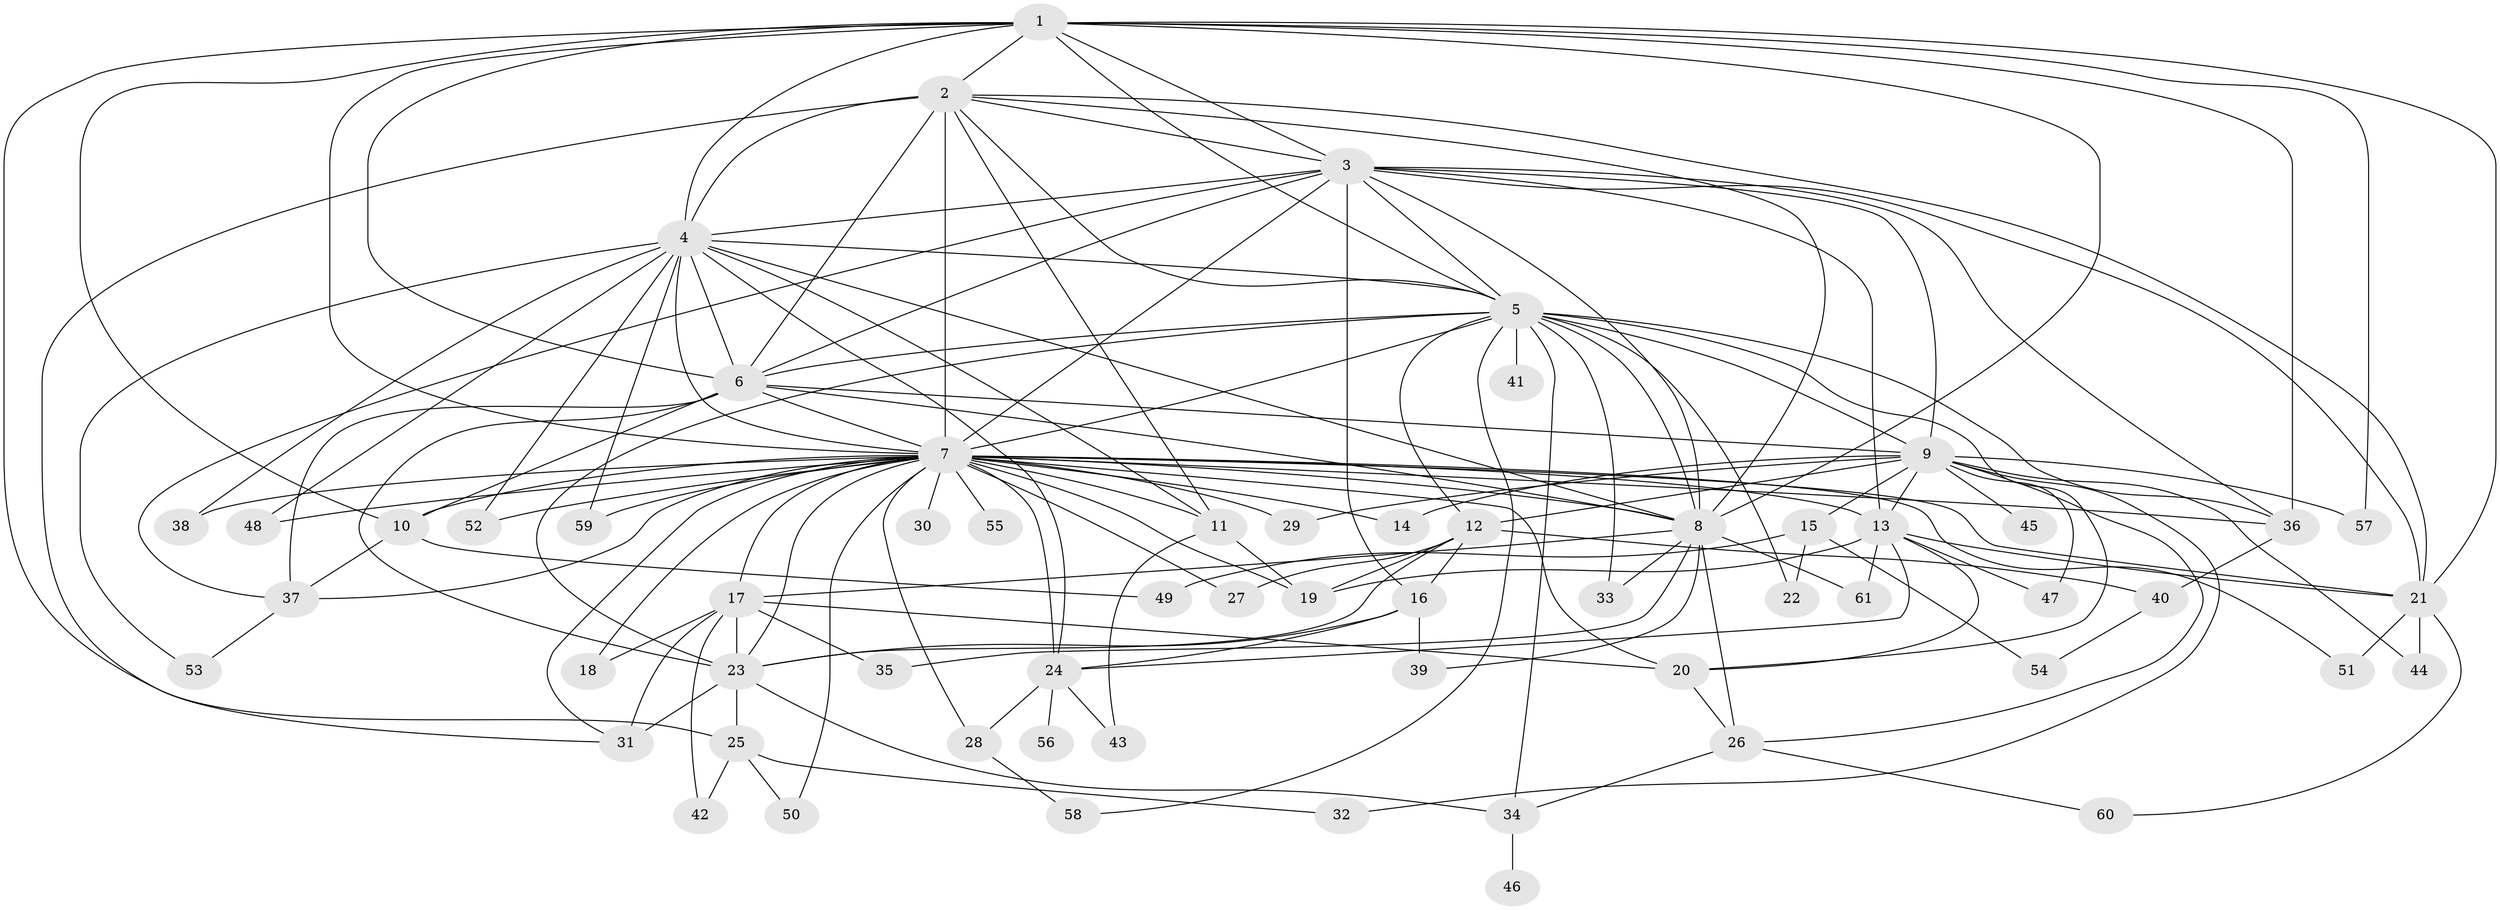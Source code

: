 // original degree distribution, {16: 0.008264462809917356, 28: 0.008264462809917356, 17: 0.01652892561983471, 18: 0.01652892561983471, 23: 0.01652892561983471, 29: 0.008264462809917356, 20: 0.008264462809917356, 12: 0.008264462809917356, 7: 0.008264462809917356, 5: 0.0743801652892562, 4: 0.08264462809917356, 2: 0.5867768595041323, 3: 0.11570247933884298, 8: 0.01652892561983471, 6: 0.01652892561983471, 9: 0.008264462809917356}
// Generated by graph-tools (version 1.1) at 2025/34/03/09/25 02:34:52]
// undirected, 61 vertices, 152 edges
graph export_dot {
graph [start="1"]
  node [color=gray90,style=filled];
  1;
  2;
  3;
  4;
  5;
  6;
  7;
  8;
  9;
  10;
  11;
  12;
  13;
  14;
  15;
  16;
  17;
  18;
  19;
  20;
  21;
  22;
  23;
  24;
  25;
  26;
  27;
  28;
  29;
  30;
  31;
  32;
  33;
  34;
  35;
  36;
  37;
  38;
  39;
  40;
  41;
  42;
  43;
  44;
  45;
  46;
  47;
  48;
  49;
  50;
  51;
  52;
  53;
  54;
  55;
  56;
  57;
  58;
  59;
  60;
  61;
  1 -- 2 [weight=2.0];
  1 -- 3 [weight=3.0];
  1 -- 4 [weight=1.0];
  1 -- 5 [weight=1.0];
  1 -- 6 [weight=1.0];
  1 -- 7 [weight=2.0];
  1 -- 8 [weight=1.0];
  1 -- 10 [weight=1.0];
  1 -- 21 [weight=1.0];
  1 -- 25 [weight=1.0];
  1 -- 36 [weight=1.0];
  1 -- 57 [weight=1.0];
  2 -- 3 [weight=2.0];
  2 -- 4 [weight=2.0];
  2 -- 5 [weight=1.0];
  2 -- 6 [weight=1.0];
  2 -- 7 [weight=15.0];
  2 -- 8 [weight=2.0];
  2 -- 11 [weight=1.0];
  2 -- 21 [weight=1.0];
  2 -- 31 [weight=1.0];
  3 -- 4 [weight=2.0];
  3 -- 5 [weight=2.0];
  3 -- 6 [weight=3.0];
  3 -- 7 [weight=5.0];
  3 -- 8 [weight=2.0];
  3 -- 9 [weight=1.0];
  3 -- 13 [weight=5.0];
  3 -- 16 [weight=3.0];
  3 -- 21 [weight=1.0];
  3 -- 36 [weight=3.0];
  3 -- 37 [weight=1.0];
  4 -- 5 [weight=1.0];
  4 -- 6 [weight=1.0];
  4 -- 7 [weight=2.0];
  4 -- 8 [weight=1.0];
  4 -- 11 [weight=1.0];
  4 -- 24 [weight=1.0];
  4 -- 38 [weight=2.0];
  4 -- 48 [weight=1.0];
  4 -- 52 [weight=1.0];
  4 -- 53 [weight=1.0];
  4 -- 59 [weight=1.0];
  5 -- 6 [weight=1.0];
  5 -- 7 [weight=2.0];
  5 -- 8 [weight=3.0];
  5 -- 9 [weight=1.0];
  5 -- 12 [weight=1.0];
  5 -- 20 [weight=1.0];
  5 -- 22 [weight=1.0];
  5 -- 23 [weight=2.0];
  5 -- 33 [weight=1.0];
  5 -- 34 [weight=1.0];
  5 -- 36 [weight=1.0];
  5 -- 41 [weight=1.0];
  5 -- 58 [weight=1.0];
  6 -- 7 [weight=2.0];
  6 -- 8 [weight=1.0];
  6 -- 9 [weight=2.0];
  6 -- 10 [weight=2.0];
  6 -- 23 [weight=8.0];
  6 -- 37 [weight=1.0];
  7 -- 8 [weight=3.0];
  7 -- 10 [weight=4.0];
  7 -- 11 [weight=2.0];
  7 -- 13 [weight=1.0];
  7 -- 14 [weight=1.0];
  7 -- 17 [weight=1.0];
  7 -- 18 [weight=3.0];
  7 -- 19 [weight=1.0];
  7 -- 20 [weight=1.0];
  7 -- 21 [weight=1.0];
  7 -- 23 [weight=1.0];
  7 -- 24 [weight=1.0];
  7 -- 27 [weight=1.0];
  7 -- 28 [weight=1.0];
  7 -- 29 [weight=3.0];
  7 -- 30 [weight=1.0];
  7 -- 31 [weight=1.0];
  7 -- 36 [weight=1.0];
  7 -- 37 [weight=1.0];
  7 -- 38 [weight=1.0];
  7 -- 48 [weight=1.0];
  7 -- 50 [weight=1.0];
  7 -- 51 [weight=1.0];
  7 -- 52 [weight=1.0];
  7 -- 55 [weight=1.0];
  7 -- 59 [weight=2.0];
  8 -- 17 [weight=1.0];
  8 -- 26 [weight=1.0];
  8 -- 33 [weight=1.0];
  8 -- 35 [weight=1.0];
  8 -- 39 [weight=1.0];
  8 -- 61 [weight=1.0];
  9 -- 12 [weight=1.0];
  9 -- 13 [weight=1.0];
  9 -- 14 [weight=1.0];
  9 -- 15 [weight=1.0];
  9 -- 26 [weight=1.0];
  9 -- 29 [weight=1.0];
  9 -- 32 [weight=1.0];
  9 -- 44 [weight=1.0];
  9 -- 45 [weight=1.0];
  9 -- 47 [weight=1.0];
  9 -- 57 [weight=1.0];
  10 -- 37 [weight=1.0];
  10 -- 49 [weight=1.0];
  11 -- 19 [weight=1.0];
  11 -- 43 [weight=1.0];
  12 -- 16 [weight=1.0];
  12 -- 19 [weight=1.0];
  12 -- 23 [weight=1.0];
  12 -- 27 [weight=1.0];
  12 -- 40 [weight=1.0];
  13 -- 19 [weight=1.0];
  13 -- 20 [weight=1.0];
  13 -- 21 [weight=1.0];
  13 -- 24 [weight=1.0];
  13 -- 47 [weight=1.0];
  13 -- 61 [weight=1.0];
  15 -- 22 [weight=1.0];
  15 -- 49 [weight=1.0];
  15 -- 54 [weight=1.0];
  16 -- 23 [weight=1.0];
  16 -- 24 [weight=1.0];
  16 -- 39 [weight=1.0];
  17 -- 18 [weight=1.0];
  17 -- 20 [weight=1.0];
  17 -- 23 [weight=1.0];
  17 -- 31 [weight=2.0];
  17 -- 35 [weight=1.0];
  17 -- 42 [weight=1.0];
  20 -- 26 [weight=1.0];
  21 -- 44 [weight=1.0];
  21 -- 51 [weight=1.0];
  21 -- 60 [weight=1.0];
  23 -- 25 [weight=1.0];
  23 -- 31 [weight=1.0];
  23 -- 34 [weight=1.0];
  24 -- 28 [weight=1.0];
  24 -- 43 [weight=1.0];
  24 -- 56 [weight=1.0];
  25 -- 32 [weight=1.0];
  25 -- 42 [weight=1.0];
  25 -- 50 [weight=1.0];
  26 -- 34 [weight=1.0];
  26 -- 60 [weight=1.0];
  28 -- 58 [weight=1.0];
  34 -- 46 [weight=1.0];
  36 -- 40 [weight=1.0];
  37 -- 53 [weight=1.0];
  40 -- 54 [weight=1.0];
}
